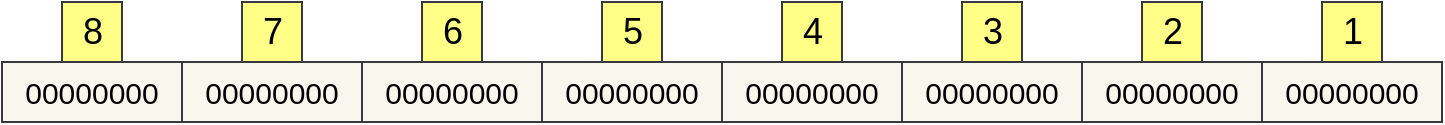 <mxfile version="12.6.5" type="device"><diagram id="HJ_Tr8Oqavj1RzAFF0qf" name="第 1 页"><mxGraphModel dx="852" dy="494" grid="1" gridSize="10" guides="1" tooltips="1" connect="1" arrows="1" fold="1" page="1" pageScale="1" pageWidth="827" pageHeight="1169" math="0" shadow="0"><root><mxCell id="0"/><mxCell id="1" parent="0"/><mxCell id="bZPsGFcV8eggJ7nxsxnW-1" value="00000000" style="rounded=0;whiteSpace=wrap;html=1;fontSize=15;fillColor=#f9f7ed;strokeColor=#36393d;" vertex="1" parent="1"><mxGeometry x="150" y="190" width="90" height="30" as="geometry"/></mxCell><mxCell id="bZPsGFcV8eggJ7nxsxnW-2" value="8" style="text;html=1;align=center;verticalAlign=middle;resizable=0;points=[];autosize=1;fontSize=18;strokeColor=#36393d;fillColor=#ffff88;" vertex="1" parent="1"><mxGeometry x="180" y="160" width="30" height="30" as="geometry"/></mxCell><mxCell id="bZPsGFcV8eggJ7nxsxnW-3" value="00000000" style="rounded=0;whiteSpace=wrap;html=1;fontSize=15;fillColor=#f9f7ed;strokeColor=#36393d;" vertex="1" parent="1"><mxGeometry x="240" y="190" width="90" height="30" as="geometry"/></mxCell><mxCell id="bZPsGFcV8eggJ7nxsxnW-4" value="7" style="text;html=1;align=center;verticalAlign=middle;resizable=0;points=[];autosize=1;fontSize=18;strokeColor=#36393d;fillColor=#ffff88;" vertex="1" parent="1"><mxGeometry x="270" y="160" width="30" height="30" as="geometry"/></mxCell><mxCell id="bZPsGFcV8eggJ7nxsxnW-5" value="00000000" style="rounded=0;whiteSpace=wrap;html=1;fontSize=15;fillColor=#f9f7ed;strokeColor=#36393d;" vertex="1" parent="1"><mxGeometry x="330" y="190" width="90" height="30" as="geometry"/></mxCell><mxCell id="bZPsGFcV8eggJ7nxsxnW-6" value="6" style="text;html=1;align=center;verticalAlign=middle;resizable=0;points=[];autosize=1;fontSize=18;strokeColor=#36393d;fillColor=#ffff88;" vertex="1" parent="1"><mxGeometry x="360" y="160" width="30" height="30" as="geometry"/></mxCell><mxCell id="bZPsGFcV8eggJ7nxsxnW-7" value="00000000" style="rounded=0;whiteSpace=wrap;html=1;fontSize=15;fillColor=#f9f7ed;strokeColor=#36393d;" vertex="1" parent="1"><mxGeometry x="420" y="190" width="90" height="30" as="geometry"/></mxCell><mxCell id="bZPsGFcV8eggJ7nxsxnW-8" value="5" style="text;html=1;align=center;verticalAlign=middle;resizable=0;points=[];autosize=1;fontSize=18;strokeColor=#36393d;fillColor=#ffff88;" vertex="1" parent="1"><mxGeometry x="450" y="160" width="30" height="30" as="geometry"/></mxCell><mxCell id="bZPsGFcV8eggJ7nxsxnW-9" value="00000000" style="rounded=0;whiteSpace=wrap;html=1;fontSize=15;fillColor=#f9f7ed;strokeColor=#36393d;" vertex="1" parent="1"><mxGeometry x="510" y="190" width="90" height="30" as="geometry"/></mxCell><mxCell id="bZPsGFcV8eggJ7nxsxnW-10" value="4" style="text;html=1;align=center;verticalAlign=middle;resizable=0;points=[];autosize=1;fontSize=18;strokeColor=#36393d;fillColor=#ffff88;" vertex="1" parent="1"><mxGeometry x="540" y="160" width="30" height="30" as="geometry"/></mxCell><mxCell id="bZPsGFcV8eggJ7nxsxnW-11" value="00000000" style="rounded=0;whiteSpace=wrap;html=1;fontSize=15;fillColor=#f9f7ed;strokeColor=#36393d;" vertex="1" parent="1"><mxGeometry x="600" y="190" width="90" height="30" as="geometry"/></mxCell><mxCell id="bZPsGFcV8eggJ7nxsxnW-12" value="3" style="text;html=1;align=center;verticalAlign=middle;resizable=0;points=[];autosize=1;fontSize=18;strokeColor=#36393d;fillColor=#ffff88;" vertex="1" parent="1"><mxGeometry x="630" y="160" width="30" height="30" as="geometry"/></mxCell><mxCell id="bZPsGFcV8eggJ7nxsxnW-13" value="00000000" style="rounded=0;whiteSpace=wrap;html=1;fontSize=15;fillColor=#f9f7ed;strokeColor=#36393d;" vertex="1" parent="1"><mxGeometry x="690" y="190" width="90" height="30" as="geometry"/></mxCell><mxCell id="bZPsGFcV8eggJ7nxsxnW-14" value="2" style="text;html=1;align=center;verticalAlign=middle;resizable=0;points=[];autosize=1;fontSize=18;strokeColor=#36393d;fillColor=#ffff88;" vertex="1" parent="1"><mxGeometry x="720" y="160" width="30" height="30" as="geometry"/></mxCell><mxCell id="bZPsGFcV8eggJ7nxsxnW-15" value="00000000" style="rounded=0;whiteSpace=wrap;html=1;fontSize=15;fillColor=#f9f7ed;strokeColor=#36393d;" vertex="1" parent="1"><mxGeometry x="780" y="190" width="90" height="30" as="geometry"/></mxCell><mxCell id="bZPsGFcV8eggJ7nxsxnW-16" value="1" style="text;html=1;align=center;verticalAlign=middle;resizable=0;points=[];autosize=1;fontSize=18;strokeColor=#36393d;fillColor=#ffff88;" vertex="1" parent="1"><mxGeometry x="810" y="160" width="30" height="30" as="geometry"/></mxCell></root></mxGraphModel></diagram></mxfile>